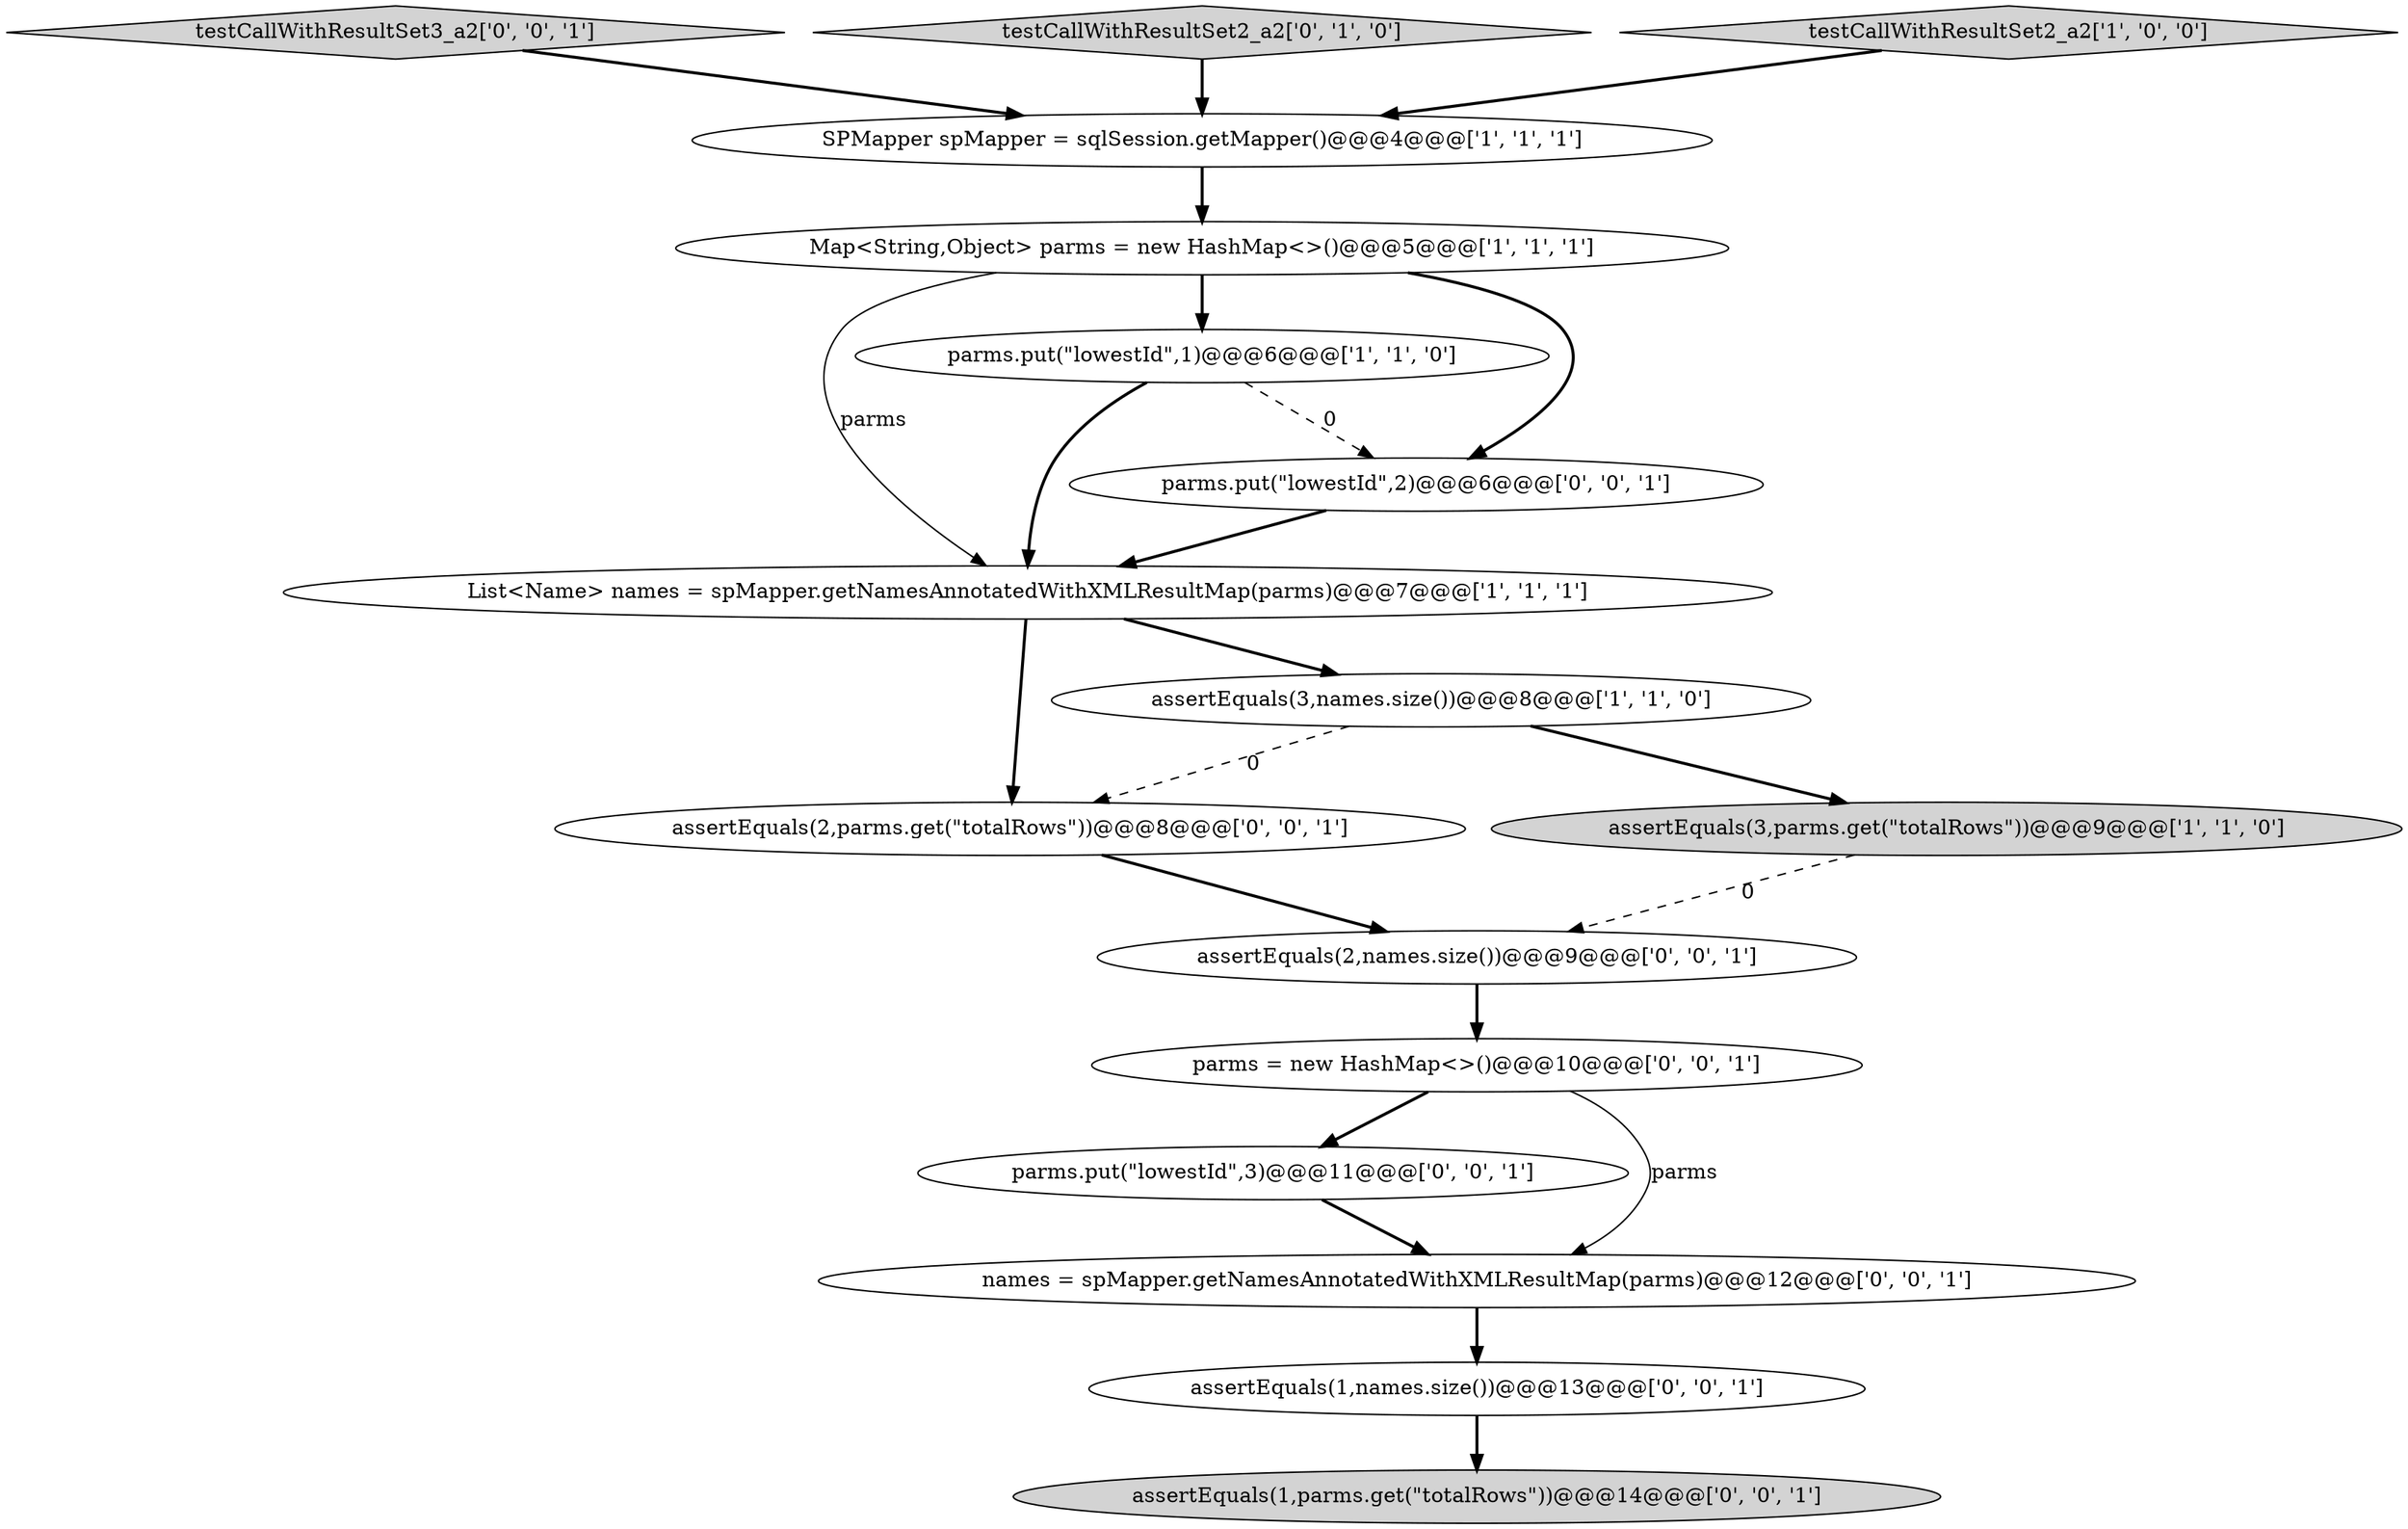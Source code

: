 digraph {
1 [style = filled, label = "SPMapper spMapper = sqlSession.getMapper()@@@4@@@['1', '1', '1']", fillcolor = white, shape = ellipse image = "AAA0AAABBB1BBB"];
14 [style = filled, label = "parms.put(\"lowestId\",3)@@@11@@@['0', '0', '1']", fillcolor = white, shape = ellipse image = "AAA0AAABBB3BBB"];
4 [style = filled, label = "assertEquals(3,parms.get(\"totalRows\"))@@@9@@@['1', '1', '0']", fillcolor = lightgray, shape = ellipse image = "AAA0AAABBB1BBB"];
9 [style = filled, label = "assertEquals(2,parms.get(\"totalRows\"))@@@8@@@['0', '0', '1']", fillcolor = white, shape = ellipse image = "AAA0AAABBB3BBB"];
10 [style = filled, label = "testCallWithResultSet3_a2['0', '0', '1']", fillcolor = lightgray, shape = diamond image = "AAA0AAABBB3BBB"];
3 [style = filled, label = "List<Name> names = spMapper.getNamesAnnotatedWithXMLResultMap(parms)@@@7@@@['1', '1', '1']", fillcolor = white, shape = ellipse image = "AAA0AAABBB1BBB"];
5 [style = filled, label = "Map<String,Object> parms = new HashMap<>()@@@5@@@['1', '1', '1']", fillcolor = white, shape = ellipse image = "AAA0AAABBB1BBB"];
0 [style = filled, label = "assertEquals(3,names.size())@@@8@@@['1', '1', '0']", fillcolor = white, shape = ellipse image = "AAA0AAABBB1BBB"];
6 [style = filled, label = "parms.put(\"lowestId\",1)@@@6@@@['1', '1', '0']", fillcolor = white, shape = ellipse image = "AAA0AAABBB1BBB"];
8 [style = filled, label = "assertEquals(1,names.size())@@@13@@@['0', '0', '1']", fillcolor = white, shape = ellipse image = "AAA0AAABBB3BBB"];
11 [style = filled, label = "names = spMapper.getNamesAnnotatedWithXMLResultMap(parms)@@@12@@@['0', '0', '1']", fillcolor = white, shape = ellipse image = "AAA0AAABBB3BBB"];
15 [style = filled, label = "assertEquals(1,parms.get(\"totalRows\"))@@@14@@@['0', '0', '1']", fillcolor = lightgray, shape = ellipse image = "AAA0AAABBB3BBB"];
16 [style = filled, label = "assertEquals(2,names.size())@@@9@@@['0', '0', '1']", fillcolor = white, shape = ellipse image = "AAA0AAABBB3BBB"];
13 [style = filled, label = "parms.put(\"lowestId\",2)@@@6@@@['0', '0', '1']", fillcolor = white, shape = ellipse image = "AAA0AAABBB3BBB"];
12 [style = filled, label = "parms = new HashMap<>()@@@10@@@['0', '0', '1']", fillcolor = white, shape = ellipse image = "AAA0AAABBB3BBB"];
7 [style = filled, label = "testCallWithResultSet2_a2['0', '1', '0']", fillcolor = lightgray, shape = diamond image = "AAA0AAABBB2BBB"];
2 [style = filled, label = "testCallWithResultSet2_a2['1', '0', '0']", fillcolor = lightgray, shape = diamond image = "AAA0AAABBB1BBB"];
1->5 [style = bold, label=""];
6->3 [style = bold, label=""];
7->1 [style = bold, label=""];
8->15 [style = bold, label=""];
4->16 [style = dashed, label="0"];
5->3 [style = solid, label="parms"];
2->1 [style = bold, label=""];
9->16 [style = bold, label=""];
3->0 [style = bold, label=""];
3->9 [style = bold, label=""];
6->13 [style = dashed, label="0"];
5->6 [style = bold, label=""];
13->3 [style = bold, label=""];
0->4 [style = bold, label=""];
5->13 [style = bold, label=""];
12->14 [style = bold, label=""];
12->11 [style = solid, label="parms"];
11->8 [style = bold, label=""];
0->9 [style = dashed, label="0"];
10->1 [style = bold, label=""];
14->11 [style = bold, label=""];
16->12 [style = bold, label=""];
}
